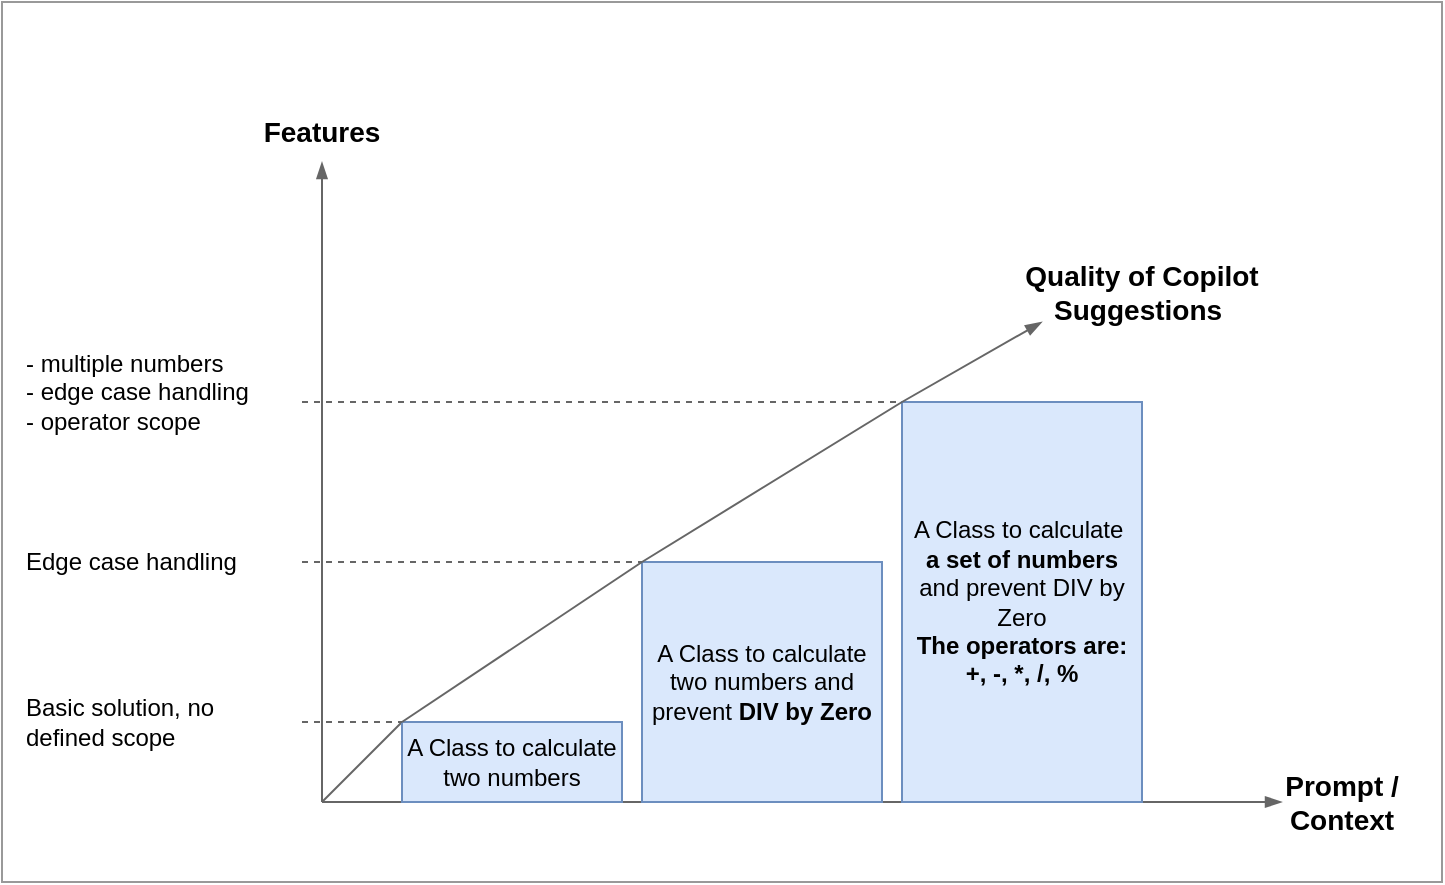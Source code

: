 <mxfile>
    <diagram id="iMImweP8EQaut62HrkPs" name="Page-1">
        <mxGraphModel dx="107" dy="486" grid="1" gridSize="10" guides="1" tooltips="1" connect="1" arrows="1" fold="1" page="1" pageScale="1" pageWidth="850" pageHeight="1100" background="none" math="0" shadow="0">
            <root>
                <mxCell id="0"/>
                <mxCell id="1" parent="0"/>
                <mxCell id="42" value="" style="rounded=0;whiteSpace=wrap;html=1;strokeColor=#999999;fontSize=14;gradientColor=none;" parent="1" vertex="1">
                    <mxGeometry width="720" height="440" as="geometry"/>
                </mxCell>
                <mxCell id="2" value="" style="endArrow=blockThin;html=1;startArrow=none;startFill=0;endFill=1;strokeColor=#666666;" parent="1" target="4" edge="1">
                    <mxGeometry width="50" height="50" relative="1" as="geometry">
                        <mxPoint x="160" y="400" as="sourcePoint"/>
                        <mxPoint x="160" y="80" as="targetPoint"/>
                    </mxGeometry>
                </mxCell>
                <mxCell id="3" value="" style="endArrow=blockThin;html=1;endFill=1;strokeColor=#666666;" parent="1" edge="1">
                    <mxGeometry width="50" height="50" relative="1" as="geometry">
                        <mxPoint x="160" y="400" as="sourcePoint"/>
                        <mxPoint x="640" y="400" as="targetPoint"/>
                    </mxGeometry>
                </mxCell>
                <mxCell id="4" value="Features" style="text;html=1;strokeColor=none;fillColor=none;align=center;verticalAlign=middle;whiteSpace=wrap;rounded=0;fontSize=14;fontStyle=1" parent="1" vertex="1">
                    <mxGeometry x="130" y="50" width="60" height="30" as="geometry"/>
                </mxCell>
                <mxCell id="5" value="" style="endArrow=none;html=1;strokeColor=#666666;entryX=0;entryY=0;entryDx=0;entryDy=0;" parent="1" target="26" edge="1">
                    <mxGeometry width="50" height="50" relative="1" as="geometry">
                        <mxPoint x="160" y="400" as="sourcePoint"/>
                        <mxPoint x="600" y="120" as="targetPoint"/>
                    </mxGeometry>
                </mxCell>
                <mxCell id="6" value="&lt;font style=&quot;font-size: 14px;&quot;&gt;&lt;b&gt;Prompt / Context&lt;/b&gt;&lt;/font&gt;" style="text;html=1;strokeColor=none;fillColor=none;align=center;verticalAlign=middle;whiteSpace=wrap;rounded=0;" parent="1" vertex="1">
                    <mxGeometry x="640" y="385" width="60" height="30" as="geometry"/>
                </mxCell>
                <mxCell id="7" value="Quality of Copilot Suggestions&amp;nbsp;" style="text;html=1;strokeColor=none;fillColor=none;align=center;verticalAlign=middle;whiteSpace=wrap;rounded=0;fontSize=14;fontStyle=1" parent="1" vertex="1">
                    <mxGeometry x="510" y="130" width="120" height="30" as="geometry"/>
                </mxCell>
                <mxCell id="28" value="" style="endArrow=none;dashed=1;html=1;strokeColor=#CCCCCC;" parent="1" target="27" edge="1">
                    <mxGeometry width="50" height="50" relative="1" as="geometry">
                        <mxPoint x="440" y="400" as="sourcePoint"/>
                        <mxPoint x="440" y="80" as="targetPoint"/>
                    </mxGeometry>
                </mxCell>
                <mxCell id="27" value="A Class to calculate two numbers and prevent &lt;b&gt;DIV by Zero&lt;/b&gt;" style="text;html=1;strokeColor=#6c8ebf;fillColor=#dae8fc;align=center;verticalAlign=middle;whiteSpace=wrap;rounded=0;" parent="1" vertex="1">
                    <mxGeometry x="320" y="280" width="120" height="120" as="geometry"/>
                </mxCell>
                <mxCell id="29" value="" style="endArrow=none;dashed=1;html=1;strokeColor=#CCCCCC;" parent="1" target="26" edge="1">
                    <mxGeometry width="50" height="50" relative="1" as="geometry">
                        <mxPoint x="280" y="400" as="sourcePoint"/>
                        <mxPoint x="280" y="80" as="targetPoint"/>
                    </mxGeometry>
                </mxCell>
                <mxCell id="26" value="A Class to calculate two numbers" style="text;html=1;strokeColor=#6c8ebf;fillColor=#dae8fc;align=center;verticalAlign=middle;whiteSpace=wrap;rounded=0;" parent="1" vertex="1">
                    <mxGeometry x="200" y="360" width="110" height="40" as="geometry"/>
                </mxCell>
                <mxCell id="30" value="A Class to calculate&amp;nbsp; &lt;b&gt;a set of numbers&lt;/b&gt; and prevent DIV by Zero&lt;br&gt;&lt;b&gt;The operators are: &lt;br&gt;+, -, *, /, %&lt;/b&gt;" style="text;html=1;strokeColor=#6c8ebf;fillColor=#dae8fc;align=center;verticalAlign=middle;whiteSpace=wrap;rounded=0;" parent="1" vertex="1">
                    <mxGeometry x="450" y="200" width="120" height="200" as="geometry"/>
                </mxCell>
                <mxCell id="31" value="" style="endArrow=none;html=1;strokeColor=#666666;entryX=0;entryY=0;entryDx=0;entryDy=0;exitX=0;exitY=0;exitDx=0;exitDy=0;" parent="1" source="26" target="27" edge="1">
                    <mxGeometry width="50" height="50" relative="1" as="geometry">
                        <mxPoint x="170" y="410" as="sourcePoint"/>
                        <mxPoint x="210" y="370" as="targetPoint"/>
                    </mxGeometry>
                </mxCell>
                <mxCell id="32" value="" style="endArrow=none;html=1;strokeColor=#666666;entryX=0;entryY=0;entryDx=0;entryDy=0;exitX=0;exitY=0;exitDx=0;exitDy=0;" parent="1" source="27" target="30" edge="1">
                    <mxGeometry width="50" height="50" relative="1" as="geometry">
                        <mxPoint x="320" y="320" as="sourcePoint"/>
                        <mxPoint x="330" y="330" as="targetPoint"/>
                    </mxGeometry>
                </mxCell>
                <mxCell id="33" value="" style="endArrow=none;dashed=1;html=1;strokeColor=#666666;entryX=0;entryY=0;entryDx=0;entryDy=0;" parent="1" target="26" edge="1">
                    <mxGeometry width="50" height="50" relative="1" as="geometry">
                        <mxPoint x="150" y="360" as="sourcePoint"/>
                        <mxPoint x="390" y="220" as="targetPoint"/>
                    </mxGeometry>
                </mxCell>
                <mxCell id="34" value="" style="endArrow=none;dashed=1;html=1;strokeColor=#666666;entryX=0;entryY=0;entryDx=0;entryDy=0;" parent="1" target="27" edge="1">
                    <mxGeometry width="50" height="50" relative="1" as="geometry">
                        <mxPoint x="150" y="280" as="sourcePoint"/>
                        <mxPoint x="320" y="320" as="targetPoint"/>
                    </mxGeometry>
                </mxCell>
                <mxCell id="35" value="" style="endArrow=none;dashed=1;html=1;strokeColor=#666666;entryX=0;entryY=0;entryDx=0;entryDy=0;" parent="1" target="30" edge="1">
                    <mxGeometry width="50" height="50" relative="1" as="geometry">
                        <mxPoint x="150" y="200" as="sourcePoint"/>
                        <mxPoint x="330" y="330" as="targetPoint"/>
                    </mxGeometry>
                </mxCell>
                <mxCell id="36" value="Basic solution, no defined scope&amp;nbsp;" style="text;html=1;strokeColor=none;fillColor=none;align=left;verticalAlign=middle;whiteSpace=wrap;rounded=0;" parent="1" vertex="1">
                    <mxGeometry x="10" y="345" width="110" height="30" as="geometry"/>
                </mxCell>
                <mxCell id="37" value="Edge case handling" style="text;html=1;strokeColor=none;fillColor=none;align=left;verticalAlign=middle;whiteSpace=wrap;rounded=0;" parent="1" vertex="1">
                    <mxGeometry x="10" y="265" width="110" height="30" as="geometry"/>
                </mxCell>
                <mxCell id="38" value="" style="endArrow=blockThin;html=1;strokeColor=#666666;exitX=0;exitY=0;exitDx=0;exitDy=0;endFill=1;" parent="1" source="30" edge="1">
                    <mxGeometry width="50" height="50" relative="1" as="geometry">
                        <mxPoint x="330" y="290" as="sourcePoint"/>
                        <mxPoint x="520" y="160" as="targetPoint"/>
                    </mxGeometry>
                </mxCell>
                <mxCell id="39" value="- multiple numbers&lt;br&gt;- edge case handling&amp;nbsp;&lt;br&gt;- operator scope" style="text;html=1;strokeColor=none;fillColor=none;align=left;verticalAlign=middle;whiteSpace=wrap;rounded=0;" parent="1" vertex="1">
                    <mxGeometry x="10" y="180" width="130" height="30" as="geometry"/>
                </mxCell>
            </root>
        </mxGraphModel>
    </diagram>
</mxfile>